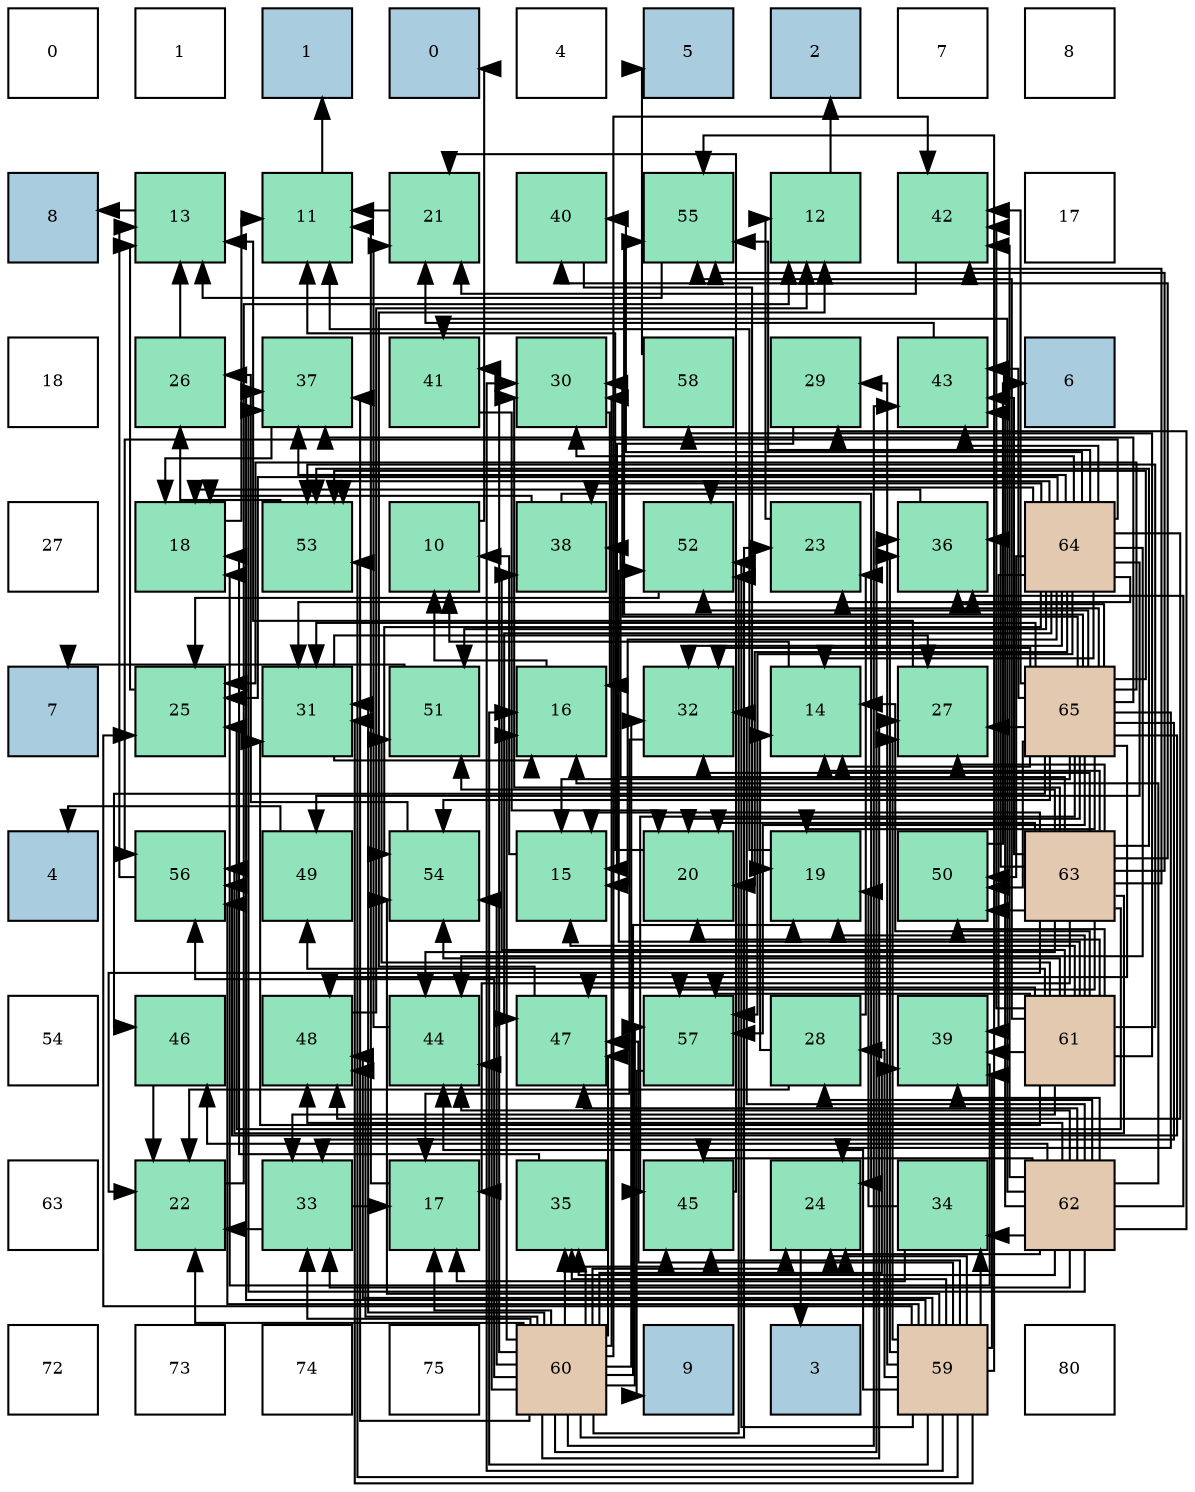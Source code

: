 digraph layout{
 rankdir=TB;
 splines=ortho;
 node [style=filled shape=square fixedsize=true width=0.6];
0[label="0", fontsize=8, fillcolor="#ffffff"];
1[label="1", fontsize=8, fillcolor="#ffffff"];
2[label="1", fontsize=8, fillcolor="#a9ccde"];
3[label="0", fontsize=8, fillcolor="#a9ccde"];
4[label="4", fontsize=8, fillcolor="#ffffff"];
5[label="5", fontsize=8, fillcolor="#a9ccde"];
6[label="2", fontsize=8, fillcolor="#a9ccde"];
7[label="7", fontsize=8, fillcolor="#ffffff"];
8[label="8", fontsize=8, fillcolor="#ffffff"];
9[label="8", fontsize=8, fillcolor="#a9ccde"];
10[label="13", fontsize=8, fillcolor="#91e3bb"];
11[label="11", fontsize=8, fillcolor="#91e3bb"];
12[label="21", fontsize=8, fillcolor="#91e3bb"];
13[label="40", fontsize=8, fillcolor="#91e3bb"];
14[label="55", fontsize=8, fillcolor="#91e3bb"];
15[label="12", fontsize=8, fillcolor="#91e3bb"];
16[label="42", fontsize=8, fillcolor="#91e3bb"];
17[label="17", fontsize=8, fillcolor="#ffffff"];
18[label="18", fontsize=8, fillcolor="#ffffff"];
19[label="26", fontsize=8, fillcolor="#91e3bb"];
20[label="37", fontsize=8, fillcolor="#91e3bb"];
21[label="41", fontsize=8, fillcolor="#91e3bb"];
22[label="30", fontsize=8, fillcolor="#91e3bb"];
23[label="58", fontsize=8, fillcolor="#91e3bb"];
24[label="29", fontsize=8, fillcolor="#91e3bb"];
25[label="43", fontsize=8, fillcolor="#91e3bb"];
26[label="6", fontsize=8, fillcolor="#a9ccde"];
27[label="27", fontsize=8, fillcolor="#ffffff"];
28[label="18", fontsize=8, fillcolor="#91e3bb"];
29[label="53", fontsize=8, fillcolor="#91e3bb"];
30[label="10", fontsize=8, fillcolor="#91e3bb"];
31[label="38", fontsize=8, fillcolor="#91e3bb"];
32[label="52", fontsize=8, fillcolor="#91e3bb"];
33[label="23", fontsize=8, fillcolor="#91e3bb"];
34[label="36", fontsize=8, fillcolor="#91e3bb"];
35[label="64", fontsize=8, fillcolor="#e3c9af"];
36[label="7", fontsize=8, fillcolor="#a9ccde"];
37[label="25", fontsize=8, fillcolor="#91e3bb"];
38[label="31", fontsize=8, fillcolor="#91e3bb"];
39[label="51", fontsize=8, fillcolor="#91e3bb"];
40[label="16", fontsize=8, fillcolor="#91e3bb"];
41[label="32", fontsize=8, fillcolor="#91e3bb"];
42[label="14", fontsize=8, fillcolor="#91e3bb"];
43[label="27", fontsize=8, fillcolor="#91e3bb"];
44[label="65", fontsize=8, fillcolor="#e3c9af"];
45[label="4", fontsize=8, fillcolor="#a9ccde"];
46[label="56", fontsize=8, fillcolor="#91e3bb"];
47[label="49", fontsize=8, fillcolor="#91e3bb"];
48[label="54", fontsize=8, fillcolor="#91e3bb"];
49[label="15", fontsize=8, fillcolor="#91e3bb"];
50[label="20", fontsize=8, fillcolor="#91e3bb"];
51[label="19", fontsize=8, fillcolor="#91e3bb"];
52[label="50", fontsize=8, fillcolor="#91e3bb"];
53[label="63", fontsize=8, fillcolor="#e3c9af"];
54[label="54", fontsize=8, fillcolor="#ffffff"];
55[label="46", fontsize=8, fillcolor="#91e3bb"];
56[label="48", fontsize=8, fillcolor="#91e3bb"];
57[label="44", fontsize=8, fillcolor="#91e3bb"];
58[label="47", fontsize=8, fillcolor="#91e3bb"];
59[label="57", fontsize=8, fillcolor="#91e3bb"];
60[label="28", fontsize=8, fillcolor="#91e3bb"];
61[label="39", fontsize=8, fillcolor="#91e3bb"];
62[label="61", fontsize=8, fillcolor="#e3c9af"];
63[label="63", fontsize=8, fillcolor="#ffffff"];
64[label="22", fontsize=8, fillcolor="#91e3bb"];
65[label="33", fontsize=8, fillcolor="#91e3bb"];
66[label="17", fontsize=8, fillcolor="#91e3bb"];
67[label="35", fontsize=8, fillcolor="#91e3bb"];
68[label="45", fontsize=8, fillcolor="#91e3bb"];
69[label="24", fontsize=8, fillcolor="#91e3bb"];
70[label="34", fontsize=8, fillcolor="#91e3bb"];
71[label="62", fontsize=8, fillcolor="#e3c9af"];
72[label="72", fontsize=8, fillcolor="#ffffff"];
73[label="73", fontsize=8, fillcolor="#ffffff"];
74[label="74", fontsize=8, fillcolor="#ffffff"];
75[label="75", fontsize=8, fillcolor="#ffffff"];
76[label="60", fontsize=8, fillcolor="#e3c9af"];
77[label="9", fontsize=8, fillcolor="#a9ccde"];
78[label="3", fontsize=8, fillcolor="#a9ccde"];
79[label="59", fontsize=8, fillcolor="#e3c9af"];
80[label="80", fontsize=8, fillcolor="#ffffff"];
edge [constraint=false, style=vis];30 -> 3;
11 -> 2;
15 -> 6;
10 -> 9;
42 -> 30;
49 -> 30;
40 -> 30;
66 -> 11;
28 -> 11;
51 -> 11;
50 -> 11;
12 -> 11;
64 -> 15;
33 -> 15;
69 -> 78;
37 -> 10;
19 -> 10;
43 -> 10;
60 -> 42;
60 -> 64;
60 -> 33;
24 -> 49;
22 -> 40;
38 -> 40;
38 -> 43;
41 -> 66;
65 -> 66;
65 -> 64;
70 -> 66;
70 -> 51;
67 -> 28;
34 -> 28;
20 -> 28;
31 -> 28;
31 -> 69;
61 -> 28;
13 -> 51;
21 -> 50;
16 -> 12;
25 -> 12;
57 -> 12;
68 -> 12;
55 -> 64;
58 -> 15;
56 -> 15;
47 -> 45;
52 -> 26;
39 -> 36;
32 -> 37;
29 -> 19;
48 -> 19;
14 -> 10;
46 -> 10;
59 -> 77;
23 -> 5;
79 -> 40;
79 -> 69;
79 -> 37;
79 -> 43;
79 -> 60;
79 -> 24;
79 -> 22;
79 -> 38;
79 -> 70;
79 -> 67;
79 -> 34;
79 -> 20;
79 -> 61;
79 -> 57;
79 -> 68;
79 -> 58;
79 -> 56;
79 -> 32;
79 -> 29;
79 -> 48;
79 -> 14;
79 -> 46;
76 -> 40;
76 -> 66;
76 -> 51;
76 -> 64;
76 -> 33;
76 -> 69;
76 -> 43;
76 -> 22;
76 -> 38;
76 -> 41;
76 -> 65;
76 -> 67;
76 -> 34;
76 -> 20;
76 -> 61;
76 -> 21;
76 -> 16;
76 -> 25;
76 -> 57;
76 -> 68;
76 -> 58;
76 -> 56;
76 -> 32;
76 -> 48;
76 -> 46;
76 -> 59;
62 -> 42;
62 -> 49;
62 -> 51;
62 -> 50;
62 -> 38;
62 -> 65;
62 -> 31;
62 -> 61;
62 -> 16;
62 -> 58;
62 -> 47;
62 -> 52;
62 -> 39;
62 -> 32;
62 -> 29;
62 -> 48;
62 -> 14;
62 -> 59;
62 -> 23;
71 -> 40;
71 -> 69;
71 -> 60;
71 -> 24;
71 -> 41;
71 -> 65;
71 -> 70;
71 -> 67;
71 -> 34;
71 -> 20;
71 -> 61;
71 -> 21;
71 -> 16;
71 -> 25;
71 -> 57;
71 -> 68;
71 -> 55;
71 -> 58;
71 -> 56;
53 -> 42;
53 -> 49;
53 -> 66;
53 -> 50;
53 -> 64;
53 -> 37;
53 -> 43;
53 -> 22;
53 -> 41;
53 -> 34;
53 -> 31;
53 -> 13;
53 -> 16;
53 -> 25;
53 -> 57;
53 -> 52;
53 -> 39;
53 -> 29;
53 -> 14;
53 -> 46;
53 -> 59;
35 -> 42;
35 -> 49;
35 -> 50;
35 -> 37;
35 -> 22;
35 -> 38;
35 -> 41;
35 -> 20;
35 -> 31;
35 -> 61;
35 -> 13;
35 -> 25;
35 -> 57;
35 -> 58;
35 -> 56;
35 -> 47;
35 -> 52;
35 -> 39;
35 -> 32;
35 -> 29;
35 -> 48;
35 -> 14;
35 -> 46;
35 -> 59;
44 -> 42;
44 -> 49;
44 -> 51;
44 -> 50;
44 -> 33;
44 -> 69;
44 -> 37;
44 -> 43;
44 -> 22;
44 -> 38;
44 -> 41;
44 -> 65;
44 -> 34;
44 -> 20;
44 -> 16;
44 -> 25;
44 -> 68;
44 -> 55;
44 -> 56;
44 -> 52;
44 -> 32;
44 -> 29;
44 -> 48;
44 -> 14;
44 -> 46;
44 -> 59;
edge [constraint=true, style=invis];
0 -> 9 -> 18 -> 27 -> 36 -> 45 -> 54 -> 63 -> 72;
1 -> 10 -> 19 -> 28 -> 37 -> 46 -> 55 -> 64 -> 73;
2 -> 11 -> 20 -> 29 -> 38 -> 47 -> 56 -> 65 -> 74;
3 -> 12 -> 21 -> 30 -> 39 -> 48 -> 57 -> 66 -> 75;
4 -> 13 -> 22 -> 31 -> 40 -> 49 -> 58 -> 67 -> 76;
5 -> 14 -> 23 -> 32 -> 41 -> 50 -> 59 -> 68 -> 77;
6 -> 15 -> 24 -> 33 -> 42 -> 51 -> 60 -> 69 -> 78;
7 -> 16 -> 25 -> 34 -> 43 -> 52 -> 61 -> 70 -> 79;
8 -> 17 -> 26 -> 35 -> 44 -> 53 -> 62 -> 71 -> 80;
rank = same {0 -> 1 -> 2 -> 3 -> 4 -> 5 -> 6 -> 7 -> 8};
rank = same {9 -> 10 -> 11 -> 12 -> 13 -> 14 -> 15 -> 16 -> 17};
rank = same {18 -> 19 -> 20 -> 21 -> 22 -> 23 -> 24 -> 25 -> 26};
rank = same {27 -> 28 -> 29 -> 30 -> 31 -> 32 -> 33 -> 34 -> 35};
rank = same {36 -> 37 -> 38 -> 39 -> 40 -> 41 -> 42 -> 43 -> 44};
rank = same {45 -> 46 -> 47 -> 48 -> 49 -> 50 -> 51 -> 52 -> 53};
rank = same {54 -> 55 -> 56 -> 57 -> 58 -> 59 -> 60 -> 61 -> 62};
rank = same {63 -> 64 -> 65 -> 66 -> 67 -> 68 -> 69 -> 70 -> 71};
rank = same {72 -> 73 -> 74 -> 75 -> 76 -> 77 -> 78 -> 79 -> 80};
}